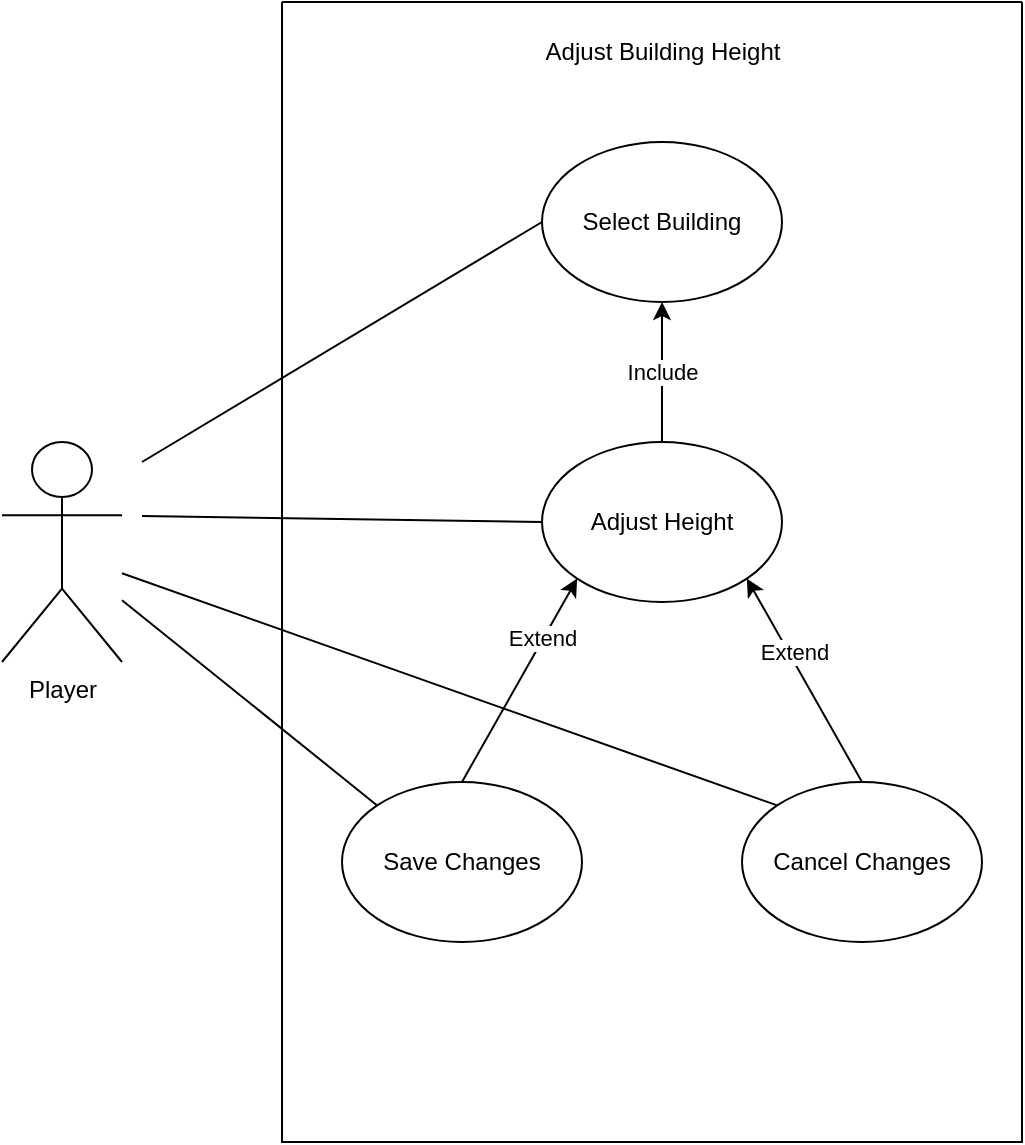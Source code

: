 <mxfile version="24.7.17">
  <diagram name="Page-1" id="1WPtYNUZ_LT2pc_o58g4">
    <mxGraphModel dx="1354" dy="739" grid="1" gridSize="10" guides="1" tooltips="1" connect="1" arrows="1" fold="1" page="1" pageScale="1" pageWidth="850" pageHeight="1100" math="0" shadow="0">
      <root>
        <mxCell id="0" />
        <mxCell id="1" parent="0" />
        <mxCell id="ElvQQ88xNIyNPAS1xPcG-1" value="Player" style="shape=umlActor;verticalLabelPosition=bottom;verticalAlign=top;html=1;outlineConnect=0;" vertex="1" parent="1">
          <mxGeometry x="90" y="230" width="60" height="110" as="geometry" />
        </mxCell>
        <mxCell id="ElvQQ88xNIyNPAS1xPcG-2" value="Save Changes" style="ellipse;whiteSpace=wrap;html=1;" vertex="1" parent="1">
          <mxGeometry x="260" y="400" width="120" height="80" as="geometry" />
        </mxCell>
        <mxCell id="ElvQQ88xNIyNPAS1xPcG-3" value="Cancel Changes" style="ellipse;whiteSpace=wrap;html=1;" vertex="1" parent="1">
          <mxGeometry x="460" y="400" width="120" height="80" as="geometry" />
        </mxCell>
        <mxCell id="ElvQQ88xNIyNPAS1xPcG-4" value="Adjust Height" style="ellipse;whiteSpace=wrap;html=1;" vertex="1" parent="1">
          <mxGeometry x="360" y="230" width="120" height="80" as="geometry" />
        </mxCell>
        <mxCell id="ElvQQ88xNIyNPAS1xPcG-5" value="Select Building" style="ellipse;whiteSpace=wrap;html=1;" vertex="1" parent="1">
          <mxGeometry x="360" y="80" width="120" height="80" as="geometry" />
        </mxCell>
        <mxCell id="ElvQQ88xNIyNPAS1xPcG-7" value="" style="endArrow=none;html=1;rounded=0;entryX=0;entryY=0.5;entryDx=0;entryDy=0;" edge="1" parent="1" target="ElvQQ88xNIyNPAS1xPcG-5">
          <mxGeometry width="50" height="50" relative="1" as="geometry">
            <mxPoint x="160" y="240" as="sourcePoint" />
            <mxPoint x="450" y="400" as="targetPoint" />
          </mxGeometry>
        </mxCell>
        <mxCell id="ElvQQ88xNIyNPAS1xPcG-8" value="" style="endArrow=none;html=1;rounded=0;entryX=0;entryY=0;entryDx=0;entryDy=0;" edge="1" parent="1" source="ElvQQ88xNIyNPAS1xPcG-1" target="ElvQQ88xNIyNPAS1xPcG-3">
          <mxGeometry width="50" height="50" relative="1" as="geometry">
            <mxPoint x="160" y="270" as="sourcePoint" />
            <mxPoint x="370" y="187" as="targetPoint" />
          </mxGeometry>
        </mxCell>
        <mxCell id="ElvQQ88xNIyNPAS1xPcG-9" value="" style="endArrow=none;html=1;rounded=0;entryX=0;entryY=0;entryDx=0;entryDy=0;" edge="1" parent="1" source="ElvQQ88xNIyNPAS1xPcG-1" target="ElvQQ88xNIyNPAS1xPcG-2">
          <mxGeometry width="50" height="50" relative="1" as="geometry">
            <mxPoint x="180" y="287" as="sourcePoint" />
            <mxPoint x="380" y="197" as="targetPoint" />
          </mxGeometry>
        </mxCell>
        <mxCell id="ElvQQ88xNIyNPAS1xPcG-10" value="" style="endArrow=none;html=1;rounded=0;entryX=0;entryY=0.5;entryDx=0;entryDy=0;" edge="1" parent="1" target="ElvQQ88xNIyNPAS1xPcG-4">
          <mxGeometry width="50" height="50" relative="1" as="geometry">
            <mxPoint x="160" y="267" as="sourcePoint" />
            <mxPoint x="390" y="207" as="targetPoint" />
          </mxGeometry>
        </mxCell>
        <mxCell id="ElvQQ88xNIyNPAS1xPcG-20" value="" style="endArrow=classic;html=1;rounded=0;exitX=0.5;exitY=0;exitDx=0;exitDy=0;entryX=0;entryY=1;entryDx=0;entryDy=0;" edge="1" parent="1" source="ElvQQ88xNIyNPAS1xPcG-2" target="ElvQQ88xNIyNPAS1xPcG-4">
          <mxGeometry width="50" height="50" relative="1" as="geometry">
            <mxPoint x="400" y="450" as="sourcePoint" />
            <mxPoint x="450" y="400" as="targetPoint" />
          </mxGeometry>
        </mxCell>
        <mxCell id="ElvQQ88xNIyNPAS1xPcG-22" value="Extend" style="edgeLabel;html=1;align=center;verticalAlign=middle;resizable=0;points=[];" vertex="1" connectable="0" parent="ElvQQ88xNIyNPAS1xPcG-20">
          <mxGeometry x="0.395" relative="1" as="geometry">
            <mxPoint y="-1" as="offset" />
          </mxGeometry>
        </mxCell>
        <mxCell id="ElvQQ88xNIyNPAS1xPcG-21" value="" style="endArrow=classic;html=1;rounded=0;exitX=0.5;exitY=0;exitDx=0;exitDy=0;entryX=1;entryY=1;entryDx=0;entryDy=0;" edge="1" parent="1" source="ElvQQ88xNIyNPAS1xPcG-3" target="ElvQQ88xNIyNPAS1xPcG-4">
          <mxGeometry width="50" height="50" relative="1" as="geometry">
            <mxPoint x="410" y="460" as="sourcePoint" />
            <mxPoint x="460" y="410" as="targetPoint" />
          </mxGeometry>
        </mxCell>
        <mxCell id="ElvQQ88xNIyNPAS1xPcG-23" value="Extend" style="edgeLabel;html=1;align=center;verticalAlign=middle;resizable=0;points=[];" vertex="1" connectable="0" parent="ElvQQ88xNIyNPAS1xPcG-21">
          <mxGeometry x="0.255" y="-2" relative="1" as="geometry">
            <mxPoint as="offset" />
          </mxGeometry>
        </mxCell>
        <mxCell id="ElvQQ88xNIyNPAS1xPcG-24" value="" style="endArrow=classic;html=1;rounded=0;entryX=0.5;entryY=1;entryDx=0;entryDy=0;exitX=0.5;exitY=0;exitDx=0;exitDy=0;" edge="1" parent="1" source="ElvQQ88xNIyNPAS1xPcG-4" target="ElvQQ88xNIyNPAS1xPcG-5">
          <mxGeometry width="50" height="50" relative="1" as="geometry">
            <mxPoint x="400" y="450" as="sourcePoint" />
            <mxPoint x="450" y="400" as="targetPoint" />
          </mxGeometry>
        </mxCell>
        <mxCell id="ElvQQ88xNIyNPAS1xPcG-25" value="Include" style="edgeLabel;html=1;align=center;verticalAlign=middle;resizable=0;points=[];" vertex="1" connectable="0" parent="ElvQQ88xNIyNPAS1xPcG-24">
          <mxGeometry relative="1" as="geometry">
            <mxPoint as="offset" />
          </mxGeometry>
        </mxCell>
        <mxCell id="ElvQQ88xNIyNPAS1xPcG-26" value="" style="swimlane;startSize=0;" vertex="1" parent="1">
          <mxGeometry x="230" y="10" width="370" height="570" as="geometry" />
        </mxCell>
        <mxCell id="ElvQQ88xNIyNPAS1xPcG-27" value="Adjust Building Height" style="text;html=1;align=center;verticalAlign=middle;resizable=0;points=[];autosize=1;strokeColor=none;fillColor=none;" vertex="1" parent="ElvQQ88xNIyNPAS1xPcG-26">
          <mxGeometry x="120" y="10" width="140" height="30" as="geometry" />
        </mxCell>
      </root>
    </mxGraphModel>
  </diagram>
</mxfile>
